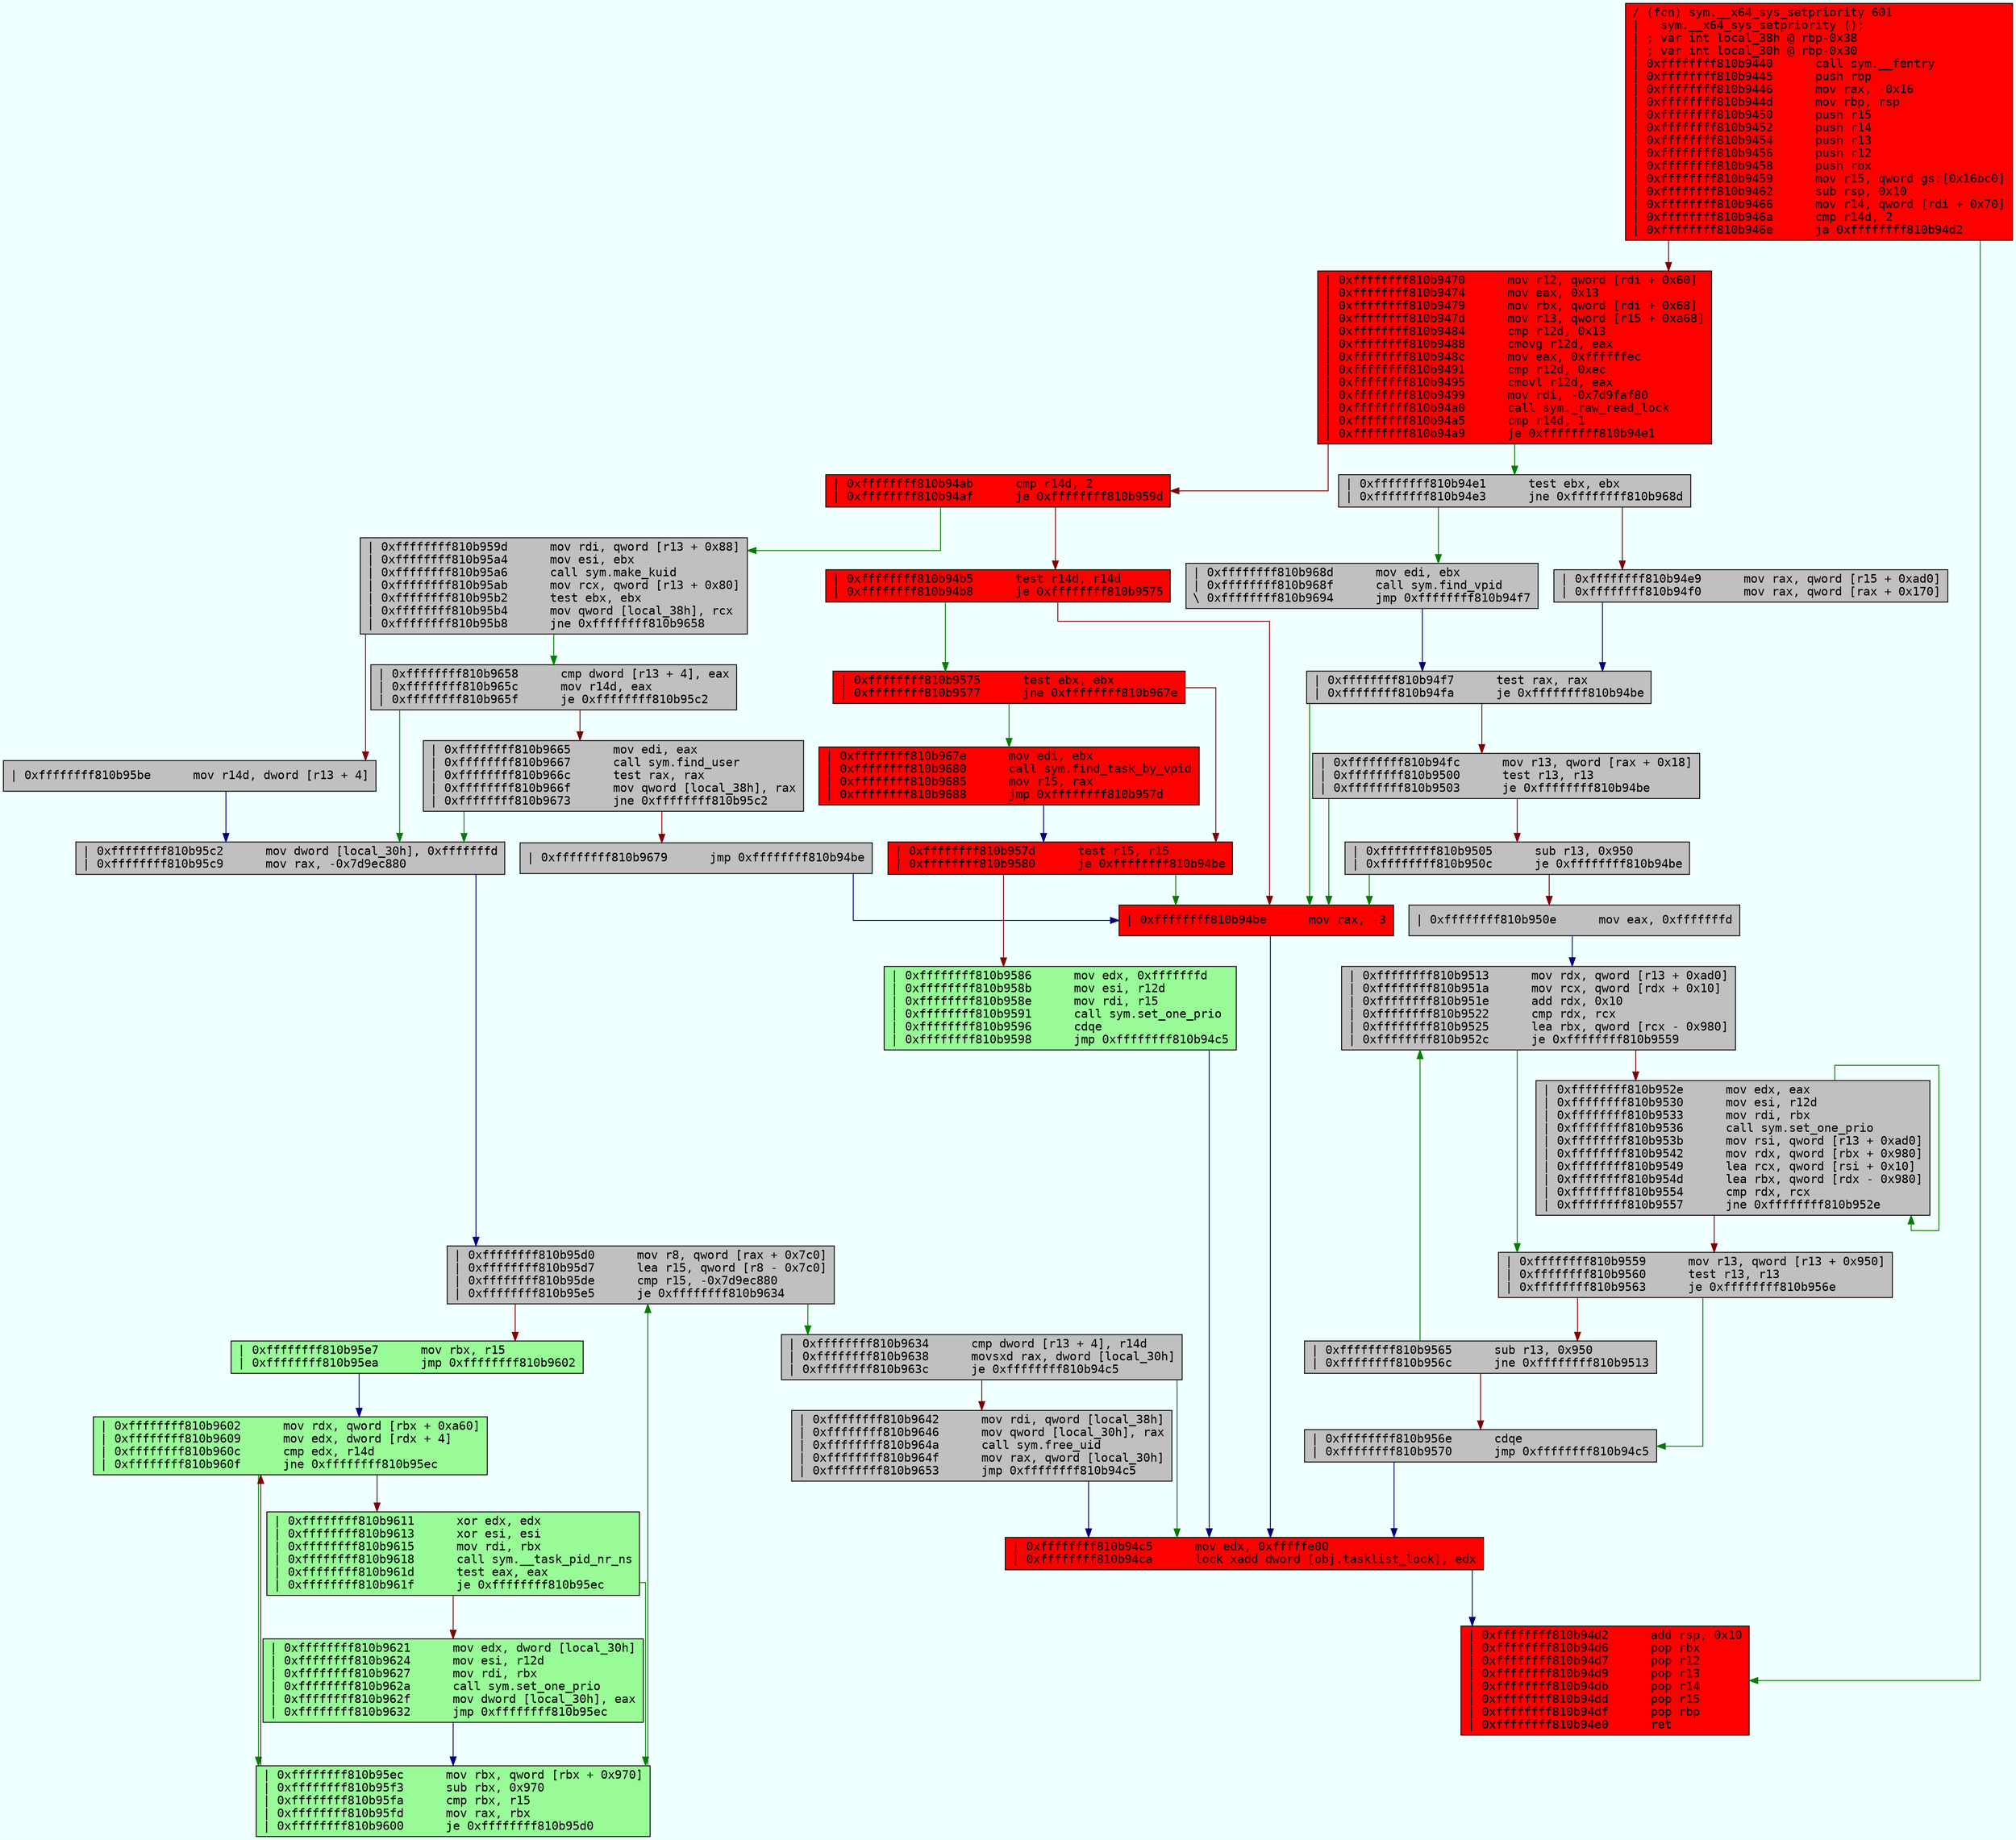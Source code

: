 digraph code {
	graph [bgcolor=azure,
		fontname=Courier,
		fontsize=8,
		name=code,
		splines=ortho
	];
	node [fillcolor=gray,
		fontname=Courier,
		shape=box,
		style=filled
	];
	edge [arrowhead=normal];
	"0xffffffff810b9440"	 [URL="sym.__x64_sys_setpriority/0xffffffff810b9440",
		color=black,
		fillcolor=red,
		label="/ (fcn) sym.__x64_sys_setpriority 601\l|   sym.__x64_sys_setpriority ();\l| ; var int local_38h @ rbp-0x38\l| ; var int local_30h @ \
rbp-0x30\l| 0xffffffff810b9440      call sym.__fentry\l| 0xffffffff810b9445      push rbp\l| 0xffffffff810b9446      mov rax, -0x16\l| \
0xffffffff810b944d      mov rbp, rsp\l| 0xffffffff810b9450      push r15\l| 0xffffffff810b9452      push r14\l| 0xffffffff810b9454      \
push r13\l| 0xffffffff810b9456      push r12\l| 0xffffffff810b9458      push rbx\l| 0xffffffff810b9459      mov r15, qword gs:[0x16bc0]\l| \
0xffffffff810b9462      sub rsp, 0x10\l| 0xffffffff810b9466      mov r14, qword [rdi + 0x70]\l| 0xffffffff810b946a      cmp r14d, \
2\l| 0xffffffff810b946e      ja 0xffffffff810b94d2\l"];
	"0xffffffff810b94d2"	 [URL="sym.__x64_sys_setpriority/0xffffffff810b94d2",
		color=black,
		fillcolor=red,
		label="| 0xffffffff810b94d2      add rsp, 0x10\l| 0xffffffff810b94d6      pop rbx\l| 0xffffffff810b94d7      pop r12\l| 0xffffffff810b94d9      \
pop r13\l| 0xffffffff810b94db      pop r14\l| 0xffffffff810b94dd      pop r15\l| 0xffffffff810b94df      pop rbp\l| 0xffffffff810b94e0      \
ret\l"];
	"0xffffffff810b9440" -> "0xffffffff810b94d2" [key=0,
	color="#007f00"];
"0xffffffff810b9470" [URL="sym.__x64_sys_setpriority/0xffffffff810b9470",
	color=black,
	fillcolor=red,
	label="| 0xffffffff810b9470      mov r12, qword [rdi + 0x60]\l| 0xffffffff810b9474      mov eax, 0x13\l| 0xffffffff810b9479      mov rbx, \
qword [rdi + 0x68]\l| 0xffffffff810b947d      mov r13, qword [r15 + 0xa68]\l| 0xffffffff810b9484      cmp r12d, 0x13\l| 0xffffffff810b9488      \
cmovg r12d, eax\l| 0xffffffff810b948c      mov eax, 0xffffffec\l| 0xffffffff810b9491      cmp r12d, 0xec\l| 0xffffffff810b9495      \
cmovl r12d, eax\l| 0xffffffff810b9499      mov rdi, -0x7d9faf80\l| 0xffffffff810b94a0      call sym._raw_read_lock\l| 0xffffffff810b94a5      \
cmp r14d, 1\l| 0xffffffff810b94a9      je 0xffffffff810b94e1\l"];
"0xffffffff810b9440" -> "0xffffffff810b9470" [key=0,
color="#7f0000"];
"0xffffffff810b94e1" [URL="sym.__x64_sys_setpriority/0xffffffff810b94e1",
color=black,
label="| 0xffffffff810b94e1      test ebx, ebx\l| 0xffffffff810b94e3      jne 0xffffffff810b968d\l"];
"0xffffffff810b9470" -> "0xffffffff810b94e1" [key=0,
color="#007f00"];
"0xffffffff810b94ab" [URL="sym.__x64_sys_setpriority/0xffffffff810b94ab",
color=black,
fillcolor=red,
label="| 0xffffffff810b94ab      cmp r14d, 2\l| 0xffffffff810b94af      je 0xffffffff810b959d\l"];
"0xffffffff810b9470" -> "0xffffffff810b94ab" [key=0,
color="#7f0000"];
"0xffffffff810b968d" [URL="sym.__x64_sys_setpriority/0xffffffff810b968d",
color=black,
label="| 0xffffffff810b968d      mov edi, ebx\l| 0xffffffff810b968f      call sym.find_vpid\l\\ 0xffffffff810b9694      jmp 0xffffffff810b94f7\l"];
"0xffffffff810b94e1" -> "0xffffffff810b968d" [key=0,
color="#007f00"];
"0xffffffff810b94e9" [URL="sym.__x64_sys_setpriority/0xffffffff810b94e9",
color=black,
label="| 0xffffffff810b94e9      mov rax, qword [r15 + 0xad0]\l| 0xffffffff810b94f0      mov rax, qword [rax + 0x170]\l"];
"0xffffffff810b94e1" -> "0xffffffff810b94e9" [key=0,
color="#7f0000"];
"0xffffffff810b959d" [URL="sym.__x64_sys_setpriority/0xffffffff810b959d",
color=black,
label="| 0xffffffff810b959d      mov rdi, qword [r13 + 0x88]\l| 0xffffffff810b95a4      mov esi, ebx\l| 0xffffffff810b95a6      call sym.make_\
kuid\l| 0xffffffff810b95ab      mov rcx, qword [r13 + 0x80]\l| 0xffffffff810b95b2      test ebx, ebx\l| 0xffffffff810b95b4      \
mov qword [local_38h], rcx\l| 0xffffffff810b95b8      jne 0xffffffff810b9658\l"];
"0xffffffff810b94ab" -> "0xffffffff810b959d" [key=0,
color="#007f00"];
"0xffffffff810b94b5" [URL="sym.__x64_sys_setpriority/0xffffffff810b94b5",
color=black,
fillcolor=red,
label="| 0xffffffff810b94b5      test r14d, r14d\l| 0xffffffff810b94b8      je 0xffffffff810b9575\l"];
"0xffffffff810b94ab" -> "0xffffffff810b94b5" [key=0,
color="#7f0000"];
"0xffffffff810b9658" [URL="sym.__x64_sys_setpriority/0xffffffff810b9658",
color=black,
label="| 0xffffffff810b9658      cmp dword [r13 + 4], eax\l| 0xffffffff810b965c      mov r14d, eax\l| 0xffffffff810b965f      je 0xffffffff810b95c2\l"];
"0xffffffff810b959d" -> "0xffffffff810b9658" [key=0,
color="#007f00"];
"0xffffffff810b95be" [URL="sym.__x64_sys_setpriority/0xffffffff810b95be",
color=black,
label="| 0xffffffff810b95be      mov r14d, dword [r13 + 4]\l"];
"0xffffffff810b959d" -> "0xffffffff810b95be" [key=0,
color="#7f0000"];
"0xffffffff810b9575" [URL="sym.__x64_sys_setpriority/0xffffffff810b9575",
color=black,
fillcolor=red,
label="| 0xffffffff810b9575      test ebx, ebx\l| 0xffffffff810b9577      jne 0xffffffff810b967e\l"];
"0xffffffff810b94b5" -> "0xffffffff810b9575" [key=0,
color="#007f00"];
"0xffffffff810b94be" [URL="sym.__x64_sys_setpriority/0xffffffff810b94be",
color=black,
fillcolor=red,
label="| 0xffffffff810b94be      mov rax, -3\l"];
"0xffffffff810b94b5" -> "0xffffffff810b94be" [key=0,
color="#7f0000"];
"0xffffffff810b967e" [URL="sym.__x64_sys_setpriority/0xffffffff810b967e",
color=black,
fillcolor=red,
label="| 0xffffffff810b967e      mov edi, ebx\l| 0xffffffff810b9680      call sym.find_task_by_vpid\l| 0xffffffff810b9685      mov r15, \
rax\l| 0xffffffff810b9688      jmp 0xffffffff810b957d\l"];
"0xffffffff810b9575" -> "0xffffffff810b967e" [key=0,
color="#007f00"];
"0xffffffff810b957d" [URL="sym.__x64_sys_setpriority/0xffffffff810b957d",
color=black,
fillcolor=red,
label="| 0xffffffff810b957d      test r15, r15\l| 0xffffffff810b9580      je 0xffffffff810b94be\l"];
"0xffffffff810b9575" -> "0xffffffff810b957d" [key=0,
color="#7f0000"];
"0xffffffff810b94c5" [URL="sym.__x64_sys_setpriority/0xffffffff810b94c5",
color=black,
fillcolor=red,
label="| 0xffffffff810b94c5      mov edx, 0xfffffe00\l| 0xffffffff810b94ca      lock xadd dword [obj.tasklist_lock], edx\l"];
"0xffffffff810b94be" -> "0xffffffff810b94c5" [key=0,
color="#00007f"];
"0xffffffff810b94c5" -> "0xffffffff810b94d2" [key=0,
color="#00007f"];
"0xffffffff810b94f7" [URL="sym.__x64_sys_setpriority/0xffffffff810b94f7",
color=black,
label="| 0xffffffff810b94f7      test rax, rax\l| 0xffffffff810b94fa      je 0xffffffff810b94be\l"];
"0xffffffff810b968d" -> "0xffffffff810b94f7" [key=0,
color="#00007f"];
"0xffffffff810b94e9" -> "0xffffffff810b94f7" [key=0,
color="#00007f"];
"0xffffffff810b94f7" -> "0xffffffff810b94be" [key=0,
color="#007f00"];
"0xffffffff810b94fc" [URL="sym.__x64_sys_setpriority/0xffffffff810b94fc",
color=black,
label="| 0xffffffff810b94fc      mov r13, qword [rax + 0x18]\l| 0xffffffff810b9500      test r13, r13\l| 0xffffffff810b9503      je 0xffffffff810b94be\l"];
"0xffffffff810b94f7" -> "0xffffffff810b94fc" [key=0,
color="#7f0000"];
"0xffffffff810b94fc" -> "0xffffffff810b94be" [key=0,
color="#007f00"];
"0xffffffff810b9505" [URL="sym.__x64_sys_setpriority/0xffffffff810b9505",
color=black,
label="| 0xffffffff810b9505      sub r13, 0x950\l| 0xffffffff810b950c      je 0xffffffff810b94be\l"];
"0xffffffff810b94fc" -> "0xffffffff810b9505" [key=0,
color="#7f0000"];
"0xffffffff810b9505" -> "0xffffffff810b94be" [key=0,
color="#007f00"];
"0xffffffff810b950e" [URL="sym.__x64_sys_setpriority/0xffffffff810b950e",
color=black,
label="| 0xffffffff810b950e      mov eax, 0xfffffffd\l"];
"0xffffffff810b9505" -> "0xffffffff810b950e" [key=0,
color="#7f0000"];
"0xffffffff810b9513" [URL="sym.__x64_sys_setpriority/0xffffffff810b9513",
color=black,
label="| 0xffffffff810b9513      mov rdx, qword [r13 + 0xad0]\l| 0xffffffff810b951a      mov rcx, qword [rdx + 0x10]\l| 0xffffffff810b951e      \
add rdx, 0x10\l| 0xffffffff810b9522      cmp rdx, rcx\l| 0xffffffff810b9525      lea rbx, qword [rcx - 0x980]\l| 0xffffffff810b952c      \
je 0xffffffff810b9559\l"];
"0xffffffff810b950e" -> "0xffffffff810b9513" [key=0,
color="#00007f"];
"0xffffffff810b9559" [URL="sym.__x64_sys_setpriority/0xffffffff810b9559",
color=black,
label="| 0xffffffff810b9559      mov r13, qword [r13 + 0x950]\l| 0xffffffff810b9560      test r13, r13\l| 0xffffffff810b9563      je 0xffffffff810b956e\l"];
"0xffffffff810b9513" -> "0xffffffff810b9559" [key=0,
color="#007f00"];
"0xffffffff810b952e" [URL="sym.__x64_sys_setpriority/0xffffffff810b952e",
color=black,
label="| 0xffffffff810b952e      mov edx, eax\l| 0xffffffff810b9530      mov esi, r12d\l| 0xffffffff810b9533      mov rdi, rbx\l| 0xffffffff810b9536      \
call sym.set_one_prio\l| 0xffffffff810b953b      mov rsi, qword [r13 + 0xad0]\l| 0xffffffff810b9542      mov rdx, qword [rbx + 0x980]\l| \
0xffffffff810b9549      lea rcx, qword [rsi + 0x10]\l| 0xffffffff810b954d      lea rbx, qword [rdx - 0x980]\l| 0xffffffff810b9554      \
cmp rdx, rcx\l| 0xffffffff810b9557      jne 0xffffffff810b952e\l"];
"0xffffffff810b9513" -> "0xffffffff810b952e" [key=0,
color="#7f0000"];
"0xffffffff810b956e" [URL="sym.__x64_sys_setpriority/0xffffffff810b956e",
color=black,
label="| 0xffffffff810b956e      cdqe\l| 0xffffffff810b9570      jmp 0xffffffff810b94c5\l"];
"0xffffffff810b9559" -> "0xffffffff810b956e" [key=0,
color="#007f00"];
"0xffffffff810b9565" [URL="sym.__x64_sys_setpriority/0xffffffff810b9565",
color=black,
label="| 0xffffffff810b9565      sub r13, 0x950\l| 0xffffffff810b956c      jne 0xffffffff810b9513\l"];
"0xffffffff810b9559" -> "0xffffffff810b9565" [key=0,
color="#7f0000"];
"0xffffffff810b952e" -> "0xffffffff810b9559" [key=0,
color="#7f0000"];
"0xffffffff810b952e" -> "0xffffffff810b952e" [key=0,
color="#007f00"];
"0xffffffff810b956e" -> "0xffffffff810b94c5" [key=0,
color="#00007f"];
"0xffffffff810b9565" -> "0xffffffff810b9513" [key=0,
color="#007f00"];
"0xffffffff810b9565" -> "0xffffffff810b956e" [key=0,
color="#7f0000"];
"0xffffffff810b967e" -> "0xffffffff810b957d" [key=0,
color="#00007f"];
"0xffffffff810b957d" -> "0xffffffff810b94be" [key=0,
color="#007f00"];
"0xffffffff810b9586" [URL="sym.__x64_sys_setpriority/0xffffffff810b9586",
color=black,
fillcolor=palegreen,
label="| 0xffffffff810b9586      mov edx, 0xfffffffd\l| 0xffffffff810b958b      mov esi, r12d\l| 0xffffffff810b958e      mov rdi, r15\l| \
0xffffffff810b9591      call sym.set_one_prio\l| 0xffffffff810b9596      cdqe\l| 0xffffffff810b9598      jmp 0xffffffff810b94c5\l"];
"0xffffffff810b957d" -> "0xffffffff810b9586" [key=0,
color="#7f0000"];
"0xffffffff810b9586" -> "0xffffffff810b94c5" [key=0,
color="#00007f"];
"0xffffffff810b95c2" [URL="sym.__x64_sys_setpriority/0xffffffff810b95c2",
color=black,
label="| 0xffffffff810b95c2      mov dword [local_30h], 0xfffffffd\l| 0xffffffff810b95c9      mov rax, -0x7d9ec880\l"];
"0xffffffff810b9658" -> "0xffffffff810b95c2" [key=0,
color="#007f00"];
"0xffffffff810b9665" [URL="sym.__x64_sys_setpriority/0xffffffff810b9665",
color=black,
label="| 0xffffffff810b9665      mov edi, eax\l| 0xffffffff810b9667      call sym.find_user\l| 0xffffffff810b966c      test rax, rax\l| \
0xffffffff810b966f      mov qword [local_38h], rax\l| 0xffffffff810b9673      jne 0xffffffff810b95c2\l"];
"0xffffffff810b9658" -> "0xffffffff810b9665" [key=0,
color="#7f0000"];
"0xffffffff810b95be" -> "0xffffffff810b95c2" [key=0,
color="#00007f"];
"0xffffffff810b95d0" [URL="sym.__x64_sys_setpriority/0xffffffff810b95d0",
color=black,
label="| 0xffffffff810b95d0      mov r8, qword [rax + 0x7c0]\l| 0xffffffff810b95d7      lea r15, qword [r8 - 0x7c0]\l| 0xffffffff810b95de      \
cmp r15, -0x7d9ec880\l| 0xffffffff810b95e5      je 0xffffffff810b9634\l"];
"0xffffffff810b95c2" -> "0xffffffff810b95d0" [key=0,
color="#00007f"];
"0xffffffff810b9634" [URL="sym.__x64_sys_setpriority/0xffffffff810b9634",
color=black,
label="| 0xffffffff810b9634      cmp dword [r13 + 4], r14d\l| 0xffffffff810b9638      movsxd rax, dword [local_30h]\l| 0xffffffff810b963c      \
je 0xffffffff810b94c5\l"];
"0xffffffff810b95d0" -> "0xffffffff810b9634" [key=0,
color="#007f00"];
"0xffffffff810b95e7" [URL="sym.__x64_sys_setpriority/0xffffffff810b95e7",
color=black,
fillcolor=palegreen,
label="| 0xffffffff810b95e7      mov rbx, r15\l| 0xffffffff810b95ea      jmp 0xffffffff810b9602\l"];
"0xffffffff810b95d0" -> "0xffffffff810b95e7" [key=0,
color="#7f0000"];
"0xffffffff810b9634" -> "0xffffffff810b94c5" [key=0,
color="#007f00"];
"0xffffffff810b9642" [URL="sym.__x64_sys_setpriority/0xffffffff810b9642",
color=black,
label="| 0xffffffff810b9642      mov rdi, qword [local_38h]\l| 0xffffffff810b9646      mov qword [local_30h], rax\l| 0xffffffff810b964a      \
call sym.free_uid\l| 0xffffffff810b964f      mov rax, qword [local_30h]\l| 0xffffffff810b9653      jmp 0xffffffff810b94c5\l"];
"0xffffffff810b9634" -> "0xffffffff810b9642" [key=0,
color="#7f0000"];
"0xffffffff810b9602" [URL="sym.__x64_sys_setpriority/0xffffffff810b9602",
color=black,
fillcolor=palegreen,
label="| 0xffffffff810b9602      mov rdx, qword [rbx + 0xa60]\l| 0xffffffff810b9609      mov edx, dword [rdx + 4]\l| 0xffffffff810b960c      \
cmp edx, r14d\l| 0xffffffff810b960f      jne 0xffffffff810b95ec\l"];
"0xffffffff810b95e7" -> "0xffffffff810b9602" [key=0,
color="#00007f"];
"0xffffffff810b95ec" [URL="sym.__x64_sys_setpriority/0xffffffff810b95ec",
color=black,
fillcolor=palegreen,
label="| 0xffffffff810b95ec      mov rbx, qword [rbx + 0x970]\l| 0xffffffff810b95f3      sub rbx, 0x970\l| 0xffffffff810b95fa      cmp \
rbx, r15\l| 0xffffffff810b95fd      mov rax, rbx\l| 0xffffffff810b9600      je 0xffffffff810b95d0\l"];
"0xffffffff810b9602" -> "0xffffffff810b95ec" [key=0,
color="#007f00"];
"0xffffffff810b9611" [URL="sym.__x64_sys_setpriority/0xffffffff810b9611",
color=black,
fillcolor=palegreen,
label="| 0xffffffff810b9611      xor edx, edx\l| 0xffffffff810b9613      xor esi, esi\l| 0xffffffff810b9615      mov rdi, rbx\l| 0xffffffff810b9618      \
call sym.__task_pid_nr_ns\l| 0xffffffff810b961d      test eax, eax\l| 0xffffffff810b961f      je 0xffffffff810b95ec\l"];
"0xffffffff810b9602" -> "0xffffffff810b9611" [key=0,
color="#7f0000"];
"0xffffffff810b95ec" -> "0xffffffff810b95d0" [key=0,
color="#007f00"];
"0xffffffff810b95ec" -> "0xffffffff810b9602" [key=0,
color="#7f0000"];
"0xffffffff810b9611" -> "0xffffffff810b95ec" [key=0,
color="#007f00"];
"0xffffffff810b9621" [URL="sym.__x64_sys_setpriority/0xffffffff810b9621",
color=black,
fillcolor=palegreen,
label="| 0xffffffff810b9621      mov edx, dword [local_30h]\l| 0xffffffff810b9624      mov esi, r12d\l| 0xffffffff810b9627      mov rdi, \
rbx\l| 0xffffffff810b962a      call sym.set_one_prio\l| 0xffffffff810b962f      mov dword [local_30h], eax\l| 0xffffffff810b9632      \
jmp 0xffffffff810b95ec\l"];
"0xffffffff810b9611" -> "0xffffffff810b9621" [key=0,
color="#7f0000"];
"0xffffffff810b9621" -> "0xffffffff810b95ec" [key=0,
color="#00007f"];
"0xffffffff810b9642" -> "0xffffffff810b94c5" [key=0,
color="#00007f"];
"0xffffffff810b9665" -> "0xffffffff810b95c2" [key=0,
color="#007f00"];
"0xffffffff810b9679" [URL="sym.__x64_sys_setpriority/0xffffffff810b9679",
color=black,
label="| 0xffffffff810b9679      jmp 0xffffffff810b94be\l"];
"0xffffffff810b9665" -> "0xffffffff810b9679" [key=0,
color="#7f0000"];
"0xffffffff810b9679" -> "0xffffffff810b94be" [key=0,
color="#00007f"];
}
